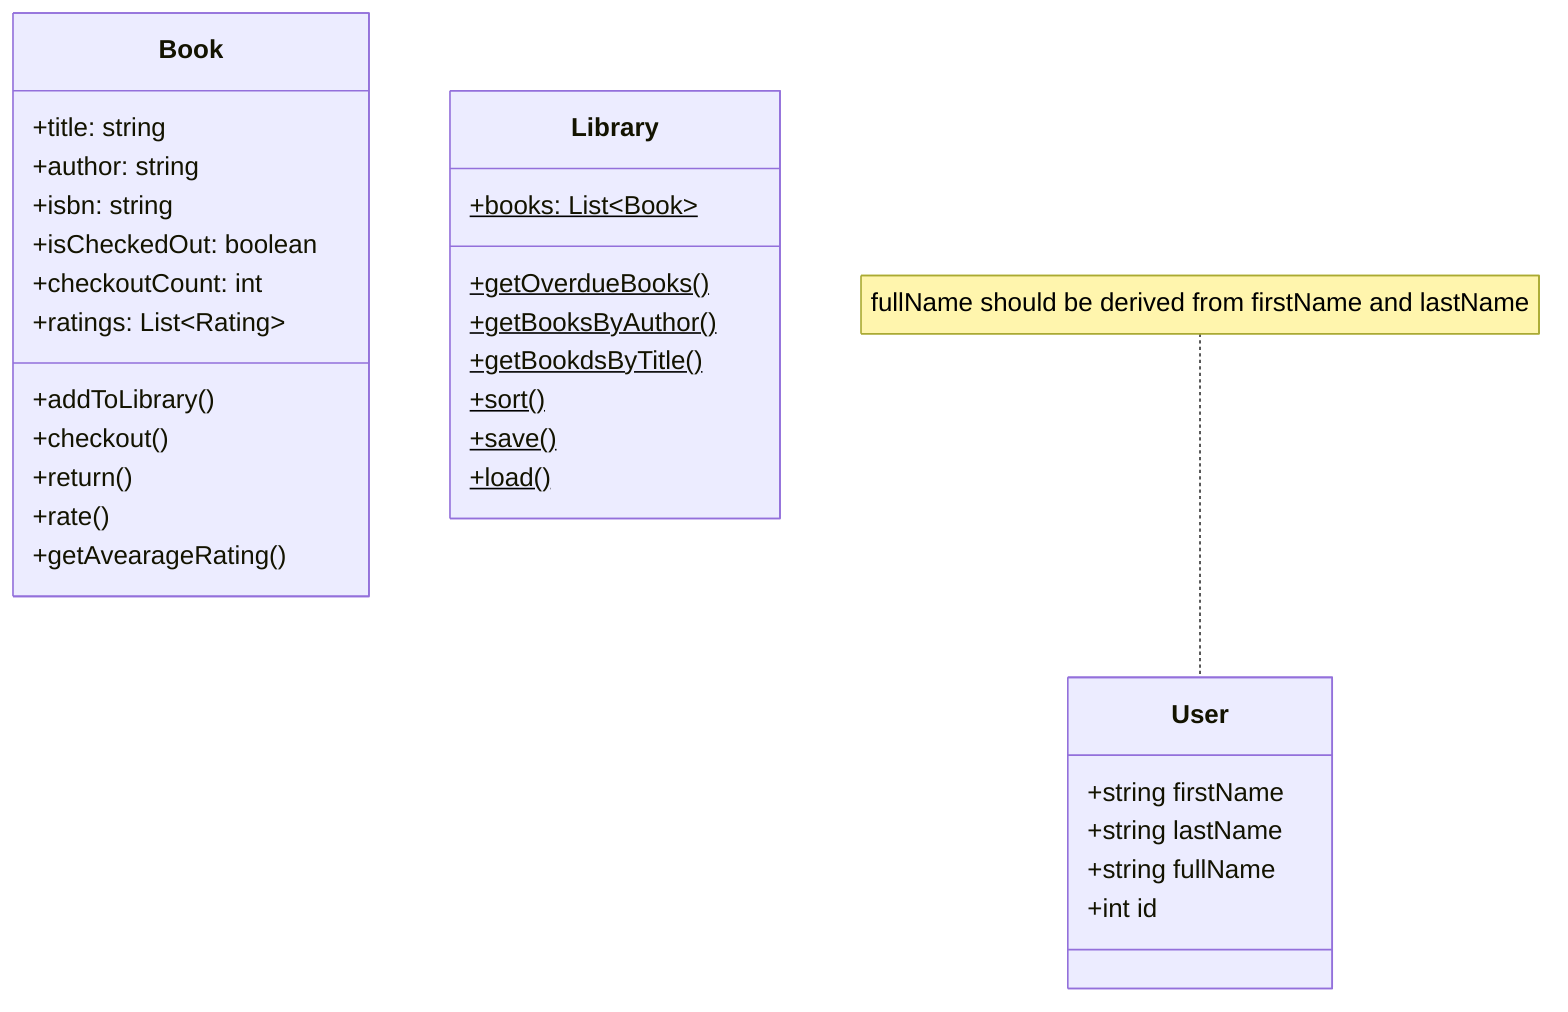 ---
Library Management System
---

classDiagram
    class User{
        +string firstName
        +string lastName
        +string fullName
        +int id
    }

    note for User "fullName should be derived from firstName and lastName"

    class Book{
        +title: string
        +author: string
        +isbn: string
        +isCheckedOut: boolean
        +checkoutCount: int
        +ratings: List~Rating~
        +addToLibrary()
        +checkout()
        +return()
        +rate()
        +getAvearageRating()
    }

    class Library{
        +books: List~Book~$
        +getOverdueBooks()$
        +getBooksByAuthor()$
        +getBookdsByTitle()$
        +sort()$
        +save()$
        +load()$
    }